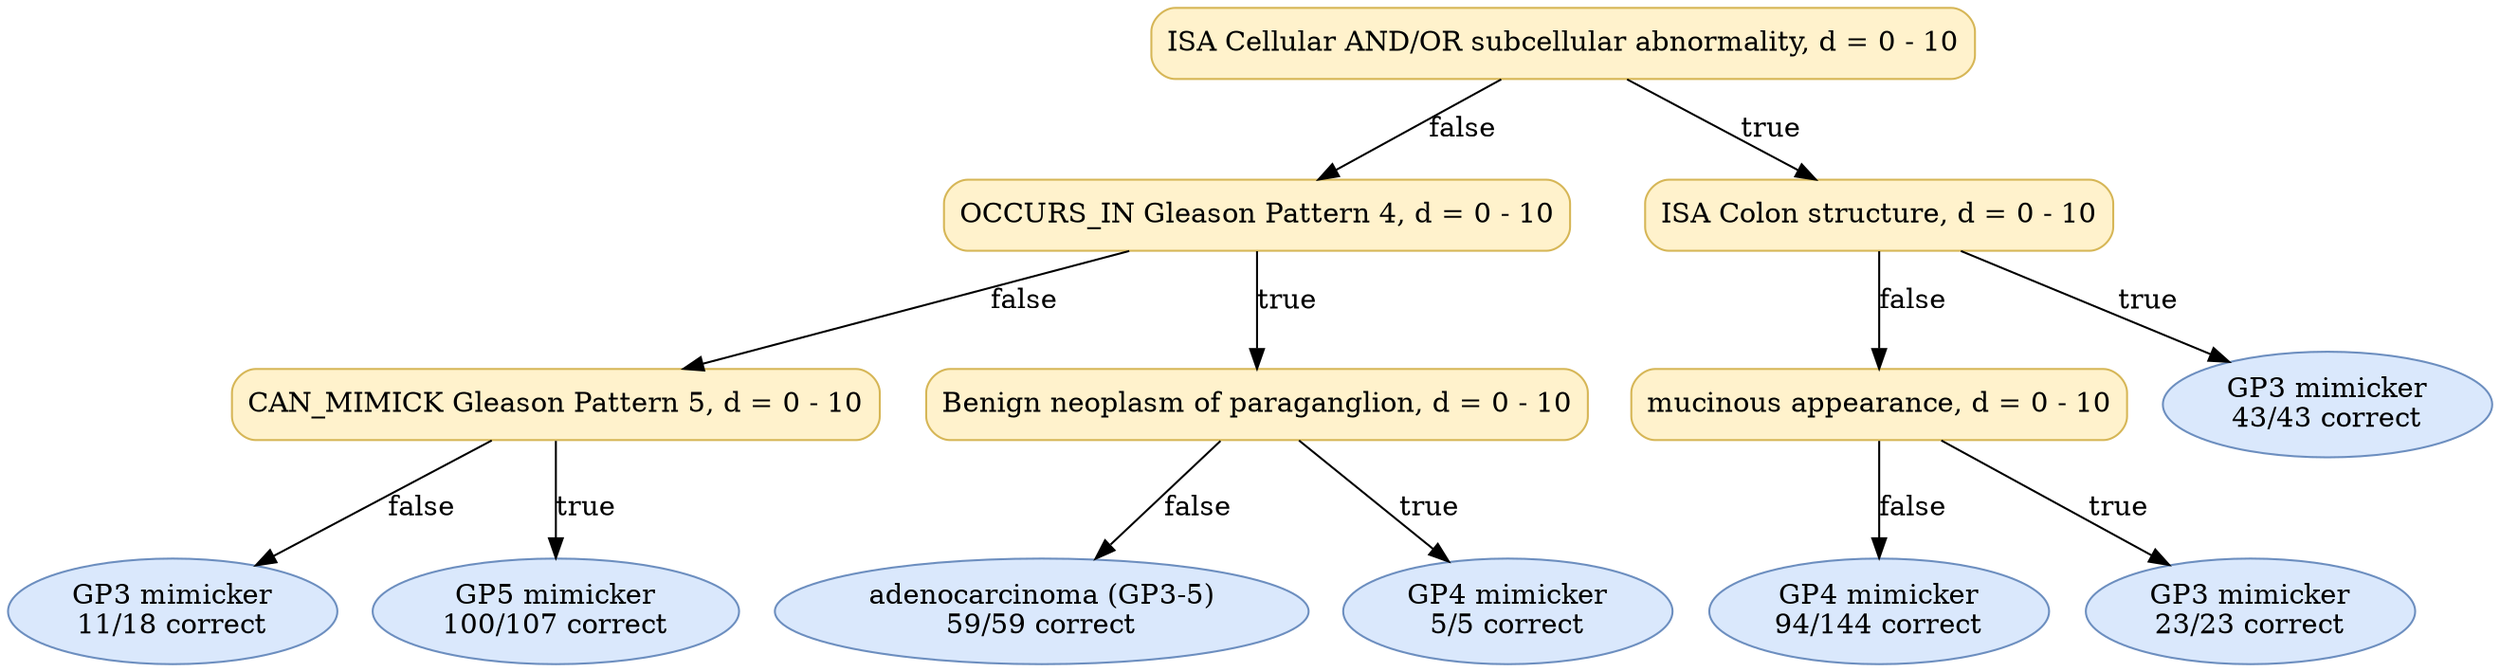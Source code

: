 digraph "DT" {
fontname="Times-Roman";
label="";
node [fontname="Times-Roman"];
Node1 [color="#D6B656", fillcolor="#FFF2CC", label="ISA Cellular AND/OR subcellular abnormality, d = 0 - 10", shape="box", style="rounded,filled"];
Node2 [color="#D6B656", fillcolor="#FFF2CC", label="OCCURS_IN Gleason Pattern 4, d = 0 - 10", shape="box", style="rounded,filled"];
Node3 [color="#D6B656", fillcolor="#FFF2CC", label="CAN_MIMICK Gleason Pattern 5, d = 0 - 10", shape="box", style="rounded,filled"];
Node4 [color="#6C8EBF", fillcolor="#DAE8FC", label=<GP3 mimicker<br/>11/18 correct>, shape="ellipse", style="rounded,filled"];
Node5 [color="#6C8EBF", fillcolor="#DAE8FC", label=<GP5 mimicker<br/>100/107 correct>, shape="ellipse", style="rounded,filled"];
Node6 [color="#D6B656", fillcolor="#FFF2CC", label="Benign neoplasm of paraganglion, d = 0 - 10", shape="box", style="rounded,filled"];
Node7 [color="#6C8EBF", fillcolor="#DAE8FC", label=<adenocarcinoma (GP3-5)<br/>59/59 correct>, shape="ellipse", style="rounded,filled"];
Node8 [color="#6C8EBF", fillcolor="#DAE8FC", label=<GP4 mimicker<br/>5/5 correct>, shape="ellipse", style="rounded,filled"];
Node9 [color="#D6B656", fillcolor="#FFF2CC", label="ISA Colon structure, d = 0 - 10", shape="box", style="rounded,filled"];
Node10 [color="#D6B656", fillcolor="#FFF2CC", label="mucinous appearance, d = 0 - 10", shape="box", style="rounded,filled"];
Node11 [color="#6C8EBF", fillcolor="#DAE8FC", label=<GP4 mimicker<br/>94/144 correct>, shape="ellipse", style="rounded,filled"];
Node12 [color="#6C8EBF", fillcolor="#DAE8FC", label=<GP3 mimicker<br/>23/23 correct>, shape="ellipse", style="rounded,filled"];
Node13 [color="#6C8EBF", fillcolor="#DAE8FC", label=<GP3 mimicker<br/>43/43 correct>, shape="ellipse", style="rounded,filled"];
Node1 -> Node2  [key=0, label="false"];
Node1 -> Node9  [key=0, label="true"];
Node2 -> Node3  [key=0, label="false"];
Node2 -> Node6  [key=0, label="true"];
Node3 -> Node4  [key=0, label="false"];
Node3 -> Node5  [key=0, label="true"];
Node6 -> Node7  [key=0, label="false"];
Node6 -> Node8  [key=0, label="true"];
Node9 -> Node10  [key=0, label="false"];
Node9 -> Node13  [key=0, label="true"];
Node10 -> Node11  [key=0, label="false"];
Node10 -> Node12  [key=0, label="true"];
}
